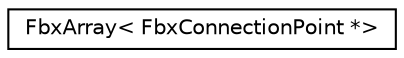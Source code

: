 digraph "クラス階層図"
{
  edge [fontname="Helvetica",fontsize="10",labelfontname="Helvetica",labelfontsize="10"];
  node [fontname="Helvetica",fontsize="10",shape=record];
  rankdir="LR";
  Node0 [label="FbxArray\< FbxConnectionPoint *\>",height=0.2,width=0.4,color="black", fillcolor="white", style="filled",URL="$class_fbx_array.html"];
}

